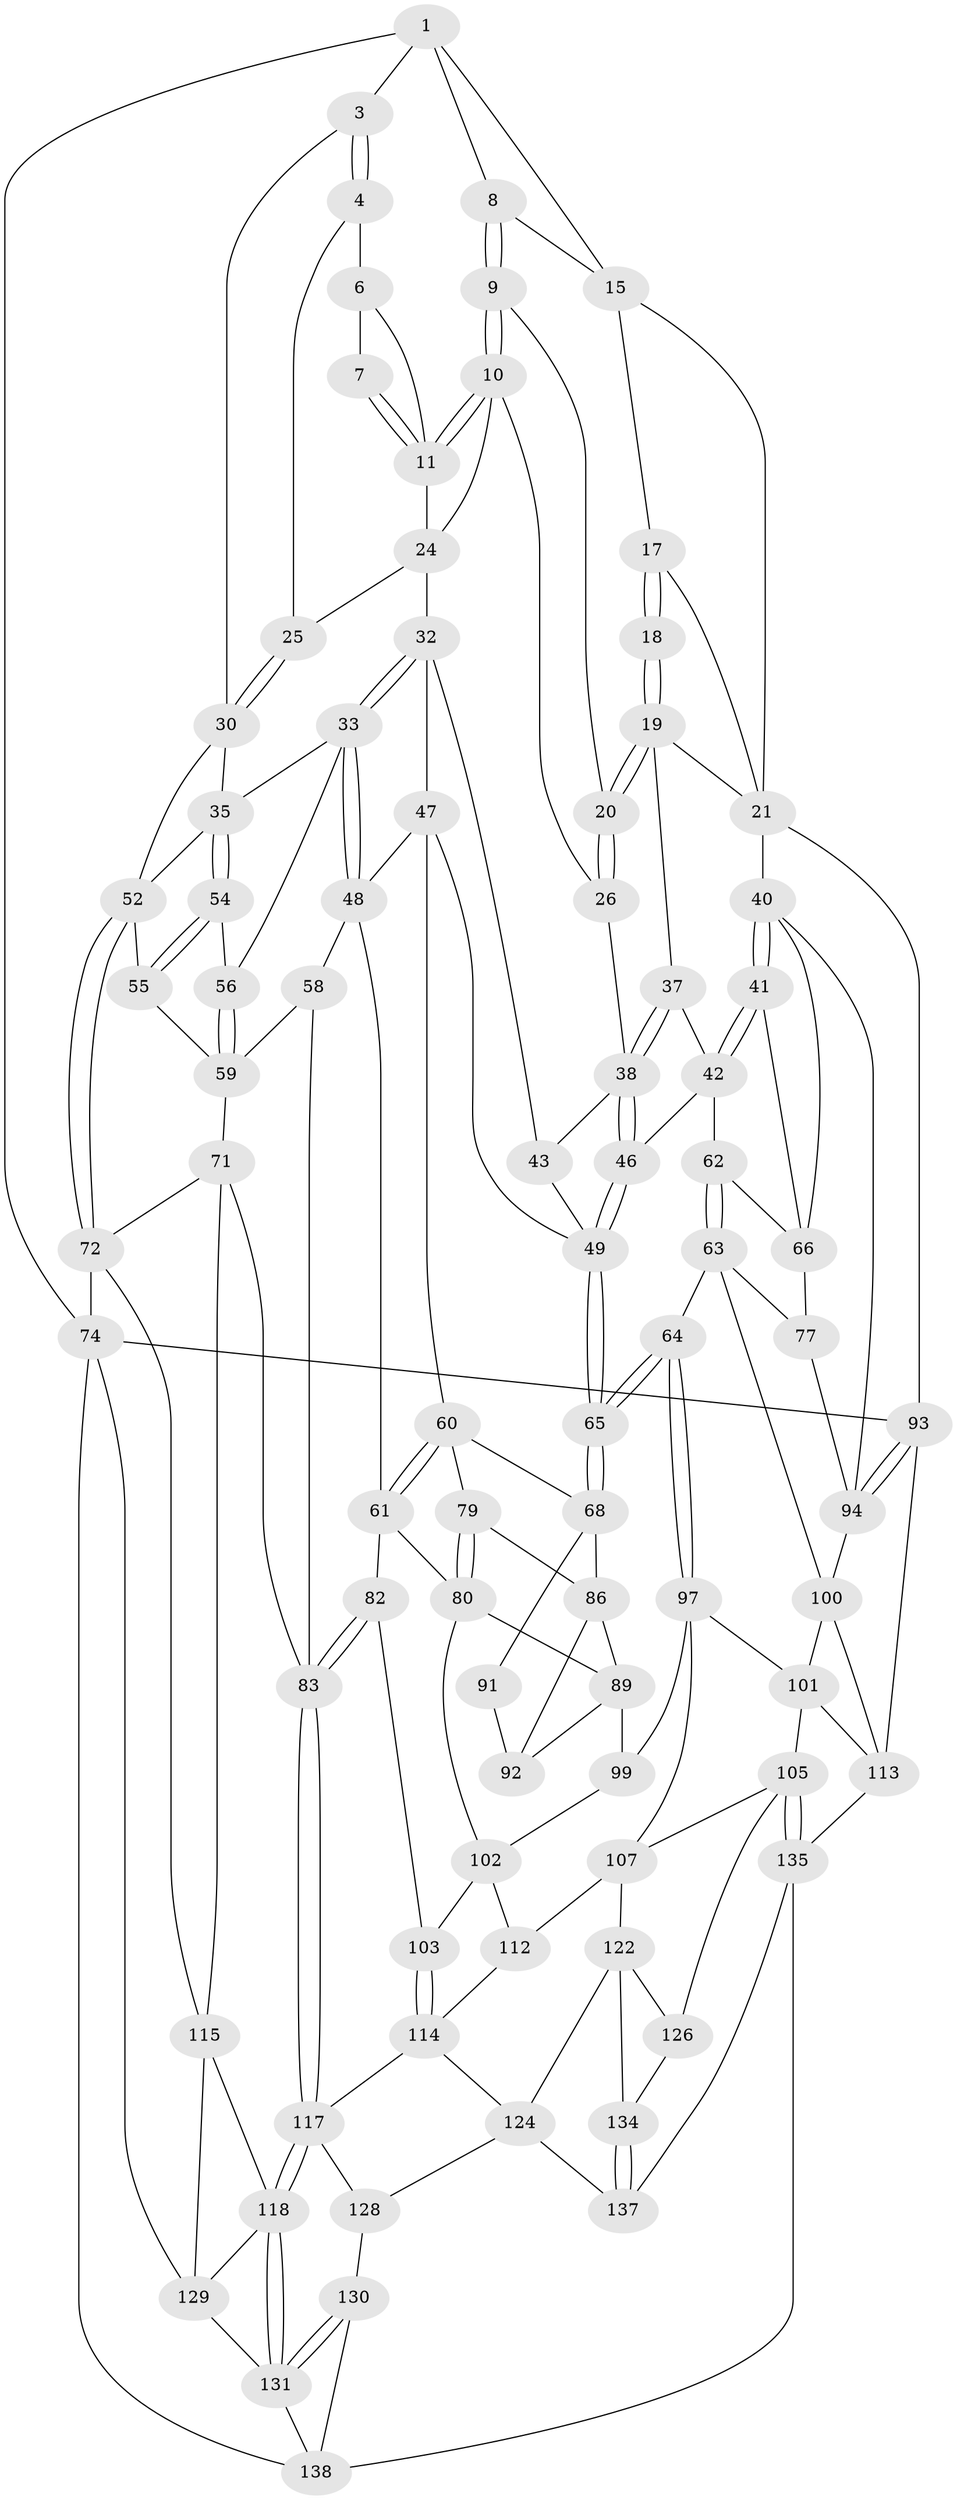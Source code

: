 // original degree distribution, {3: 0.014388489208633094, 6: 0.2158273381294964, 5: 0.5323741007194245, 4: 0.23741007194244604}
// Generated by graph-tools (version 1.1) at 2025/42/03/06/25 10:42:27]
// undirected, 85 vertices, 189 edges
graph export_dot {
graph [start="1"]
  node [color=gray90,style=filled];
  1 [pos="+0.23259351307736853+0",super="+2"];
  3 [pos="+0+0"];
  4 [pos="+0.1104579978431511+0.04550792405191192",super="+5"];
  6 [pos="+0.20549920589395826+0",super="+13"];
  7 [pos="+0.22105525324645145+0"];
  8 [pos="+0.4297423842524438+0",super="+14"];
  9 [pos="+0.4208548431121491+0.012250614148471164",super="+16"];
  10 [pos="+0.4163068692202708+0.09018230817679973",super="+27"];
  11 [pos="+0.2882934209540445+0.09160939464167403",super="+12"];
  15 [pos="+0.8164459990172912+0"];
  17 [pos="+0.8127412536145718+0",super="+23"];
  18 [pos="+0.7230642661411177+0.10477918802242957"];
  19 [pos="+0.7188901013567063+0.11228372336210454",super="+29"];
  20 [pos="+0.6186353712725275+0.15288028741746104"];
  21 [pos="+1+0.2713401168348809",super="+22"];
  24 [pos="+0.20010193413965033+0.1390832187750995",super="+28"];
  25 [pos="+0.17613675383273608+0.14690685912585472"];
  26 [pos="+0.5414824735920858+0.21063089175484387"];
  30 [pos="+0.17079269229339092+0.15339571648380748",super="+31"];
  32 [pos="+0.2771165321797523+0.3106602153295756",super="+44"];
  33 [pos="+0.2659186996300015+0.31951880719986564",super="+34"];
  35 [pos="+0.12142126100778008+0.30858813012683245",super="+36"];
  37 [pos="+0.7987879168007783+0.256953113358284"];
  38 [pos="+0.5657728890604442+0.2563173744805721",super="+39"];
  40 [pos="+1+0.3149379631295911",super="+87"];
  41 [pos="+1+0.31836859797252515"];
  42 [pos="+0.8110040907209844+0.30577329161530226",super="+45"];
  43 [pos="+0.41977668398769585+0.3496764498344245"];
  46 [pos="+0.5825911542567823+0.2916541641629216"];
  47 [pos="+0.34819496591356636+0.42735458985948904",super="+51"];
  48 [pos="+0.2938743154487495+0.4099103069872352",super="+57"];
  49 [pos="+0.5593863345088628+0.4359012418342976",super="+50"];
  52 [pos="+0+0.24378462590103345",super="+53"];
  54 [pos="+0.06557588437834039+0.4646797336507091"];
  55 [pos="+0.054118086591661105+0.47874713246107586"];
  56 [pos="+0.1631677255433746+0.43949986251350465"];
  58 [pos="+0.19696080340975936+0.49799414148045"];
  59 [pos="+0.18359252748828908+0.48795489282427146",super="+67"];
  60 [pos="+0.3954241684860536+0.4931525412853955",super="+70"];
  61 [pos="+0.2855208477486148+0.5185031984424285",super="+81"];
  62 [pos="+0.7633024489716229+0.4257532907946001"];
  63 [pos="+0.7228030222866413+0.47492885572149",super="+78"];
  64 [pos="+0.5901873959977072+0.523931067141268"];
  65 [pos="+0.583093809323213+0.5190406429875335"];
  66 [pos="+0.8505491305640881+0.4674758243377081",super="+76"];
  68 [pos="+0.5610621162524699+0.5255281700101142",super="+69"];
  71 [pos="+0.05638102316628621+0.5315592244300744",super="+85"];
  72 [pos="+0+0.5269885837283604",super="+73"];
  74 [pos="+0+0.8202851330229878",super="+75"];
  77 [pos="+0.8017112502844799+0.6618935239882066"];
  79 [pos="+0.39484001555953513+0.5528442214823748"];
  80 [pos="+0.35556766786477184+0.6020623061595081",super="+90"];
  82 [pos="+0.2408015060146107+0.6936306930718209"];
  83 [pos="+0.23646845753069742+0.6945979502614426",super="+84"];
  86 [pos="+0.43754936406987965+0.5807102281577352",super="+88"];
  89 [pos="+0.4304423642399696+0.6551514731645394",super="+96"];
  91 [pos="+0.5178108283476032+0.5744240817991028"];
  92 [pos="+0.44888232745813234+0.599573922387803",super="+95"];
  93 [pos="+1+1"];
  94 [pos="+1+0.987713360116124",super="+109"];
  97 [pos="+0.6240094988742759+0.6360874156242876",super="+98"];
  99 [pos="+0.5073419345940255+0.706007346817627"];
  100 [pos="+0.7873531686174076+0.6708702626753804",super="+110"];
  101 [pos="+0.6250383127775903+0.6364652714669127",super="+104"];
  102 [pos="+0.3409170958865996+0.6637383009498131",super="+108"];
  103 [pos="+0.2833343022294297+0.6927394850689041"];
  105 [pos="+0.665610362818985+0.886190635611777",super="+106"];
  107 [pos="+0.5922724004175061+0.8334980865132647",super="+111"];
  112 [pos="+0.43605014852328355+0.7846914684240403"];
  113 [pos="+0.7627828422524918+0.7970689483701172",super="+125"];
  114 [pos="+0.34937002399641276+0.7821464729773275",super="+120"];
  115 [pos="+0+0.7504481883889156",super="+116"];
  117 [pos="+0.22795937886898382+0.8484609627922212",super="+121"];
  118 [pos="+0.1829070787498108+0.8902642220662056",super="+119"];
  122 [pos="+0.43444174898434+0.8476152288191521",super="+123"];
  124 [pos="+0.38679739739630264+0.9068829485938685",super="+127"];
  126 [pos="+0.5644642675974378+0.8811393136613166"];
  128 [pos="+0.3225242826711801+0.9912427242322825"];
  129 [pos="+0.0786481648882761+0.916563463776219",super="+132"];
  130 [pos="+0.18424339625482686+0.9147041497955276"];
  131 [pos="+0.1840399312443827+0.9136015777204484",super="+133"];
  134 [pos="+0.5262014295796191+0.9167244659247256"];
  135 [pos="+0.7793313029879226+1",super="+136"];
  137 [pos="+0.4052484473783582+1"];
  138 [pos="+0+1",super="+139"];
  1 -- 8;
  1 -- 3;
  1 -- 15;
  1 -- 74;
  3 -- 4;
  3 -- 4;
  3 -- 30;
  4 -- 25;
  4 -- 6 [weight=2];
  6 -- 7;
  6 -- 11;
  7 -- 11;
  7 -- 11;
  8 -- 9 [weight=2];
  8 -- 9;
  8 -- 15;
  9 -- 10;
  9 -- 10;
  9 -- 20;
  10 -- 11;
  10 -- 11;
  10 -- 24;
  10 -- 26;
  11 -- 24;
  15 -- 17;
  15 -- 21;
  17 -- 18 [weight=2];
  17 -- 18;
  17 -- 21;
  18 -- 19;
  18 -- 19;
  19 -- 20;
  19 -- 20;
  19 -- 37;
  19 -- 21;
  20 -- 26;
  20 -- 26;
  21 -- 40;
  21 -- 93;
  24 -- 25;
  24 -- 32;
  25 -- 30;
  25 -- 30;
  26 -- 38;
  30 -- 35;
  30 -- 52;
  32 -- 33;
  32 -- 33;
  32 -- 43;
  32 -- 47;
  33 -- 48;
  33 -- 48;
  33 -- 56;
  33 -- 35;
  35 -- 54;
  35 -- 54;
  35 -- 52;
  37 -- 38;
  37 -- 38;
  37 -- 42;
  38 -- 46;
  38 -- 46;
  38 -- 43;
  40 -- 41;
  40 -- 41;
  40 -- 94;
  40 -- 66;
  41 -- 42;
  41 -- 42;
  41 -- 66;
  42 -- 46;
  42 -- 62;
  43 -- 49;
  46 -- 49;
  46 -- 49;
  47 -- 48;
  47 -- 60;
  47 -- 49;
  48 -- 58;
  48 -- 61;
  49 -- 65;
  49 -- 65;
  52 -- 72;
  52 -- 72;
  52 -- 55;
  54 -- 55;
  54 -- 55;
  54 -- 56;
  55 -- 59;
  56 -- 59;
  56 -- 59;
  58 -- 59;
  58 -- 83;
  59 -- 71;
  60 -- 61;
  60 -- 61;
  60 -- 79;
  60 -- 68;
  61 -- 80;
  61 -- 82;
  62 -- 63;
  62 -- 63;
  62 -- 66;
  63 -- 64;
  63 -- 100;
  63 -- 77;
  64 -- 65;
  64 -- 65;
  64 -- 97;
  64 -- 97;
  65 -- 68;
  65 -- 68;
  66 -- 77;
  68 -- 91;
  68 -- 86;
  71 -- 72;
  71 -- 115;
  71 -- 83;
  72 -- 74;
  72 -- 115;
  74 -- 129;
  74 -- 93;
  74 -- 138;
  77 -- 94;
  79 -- 80;
  79 -- 80;
  79 -- 86;
  80 -- 89;
  80 -- 102;
  82 -- 83;
  82 -- 83;
  82 -- 103;
  83 -- 117;
  83 -- 117;
  86 -- 89;
  86 -- 92;
  89 -- 99;
  89 -- 92;
  91 -- 92 [weight=2];
  93 -- 94;
  93 -- 94;
  93 -- 113;
  94 -- 100;
  97 -- 101;
  97 -- 99;
  97 -- 107;
  99 -- 102;
  100 -- 101;
  100 -- 113;
  101 -- 105;
  101 -- 113;
  102 -- 103;
  102 -- 112;
  103 -- 114;
  103 -- 114;
  105 -- 135;
  105 -- 135;
  105 -- 107;
  105 -- 126;
  107 -- 112;
  107 -- 122;
  112 -- 114;
  113 -- 135;
  114 -- 124;
  114 -- 117;
  115 -- 118;
  115 -- 129;
  117 -- 118;
  117 -- 118;
  117 -- 128;
  118 -- 131;
  118 -- 131;
  118 -- 129;
  122 -- 126;
  122 -- 124;
  122 -- 134;
  124 -- 128;
  124 -- 137;
  126 -- 134;
  128 -- 130;
  129 -- 131;
  130 -- 131;
  130 -- 131;
  130 -- 138;
  131 -- 138;
  134 -- 137;
  134 -- 137;
  135 -- 137;
  135 -- 138;
}
